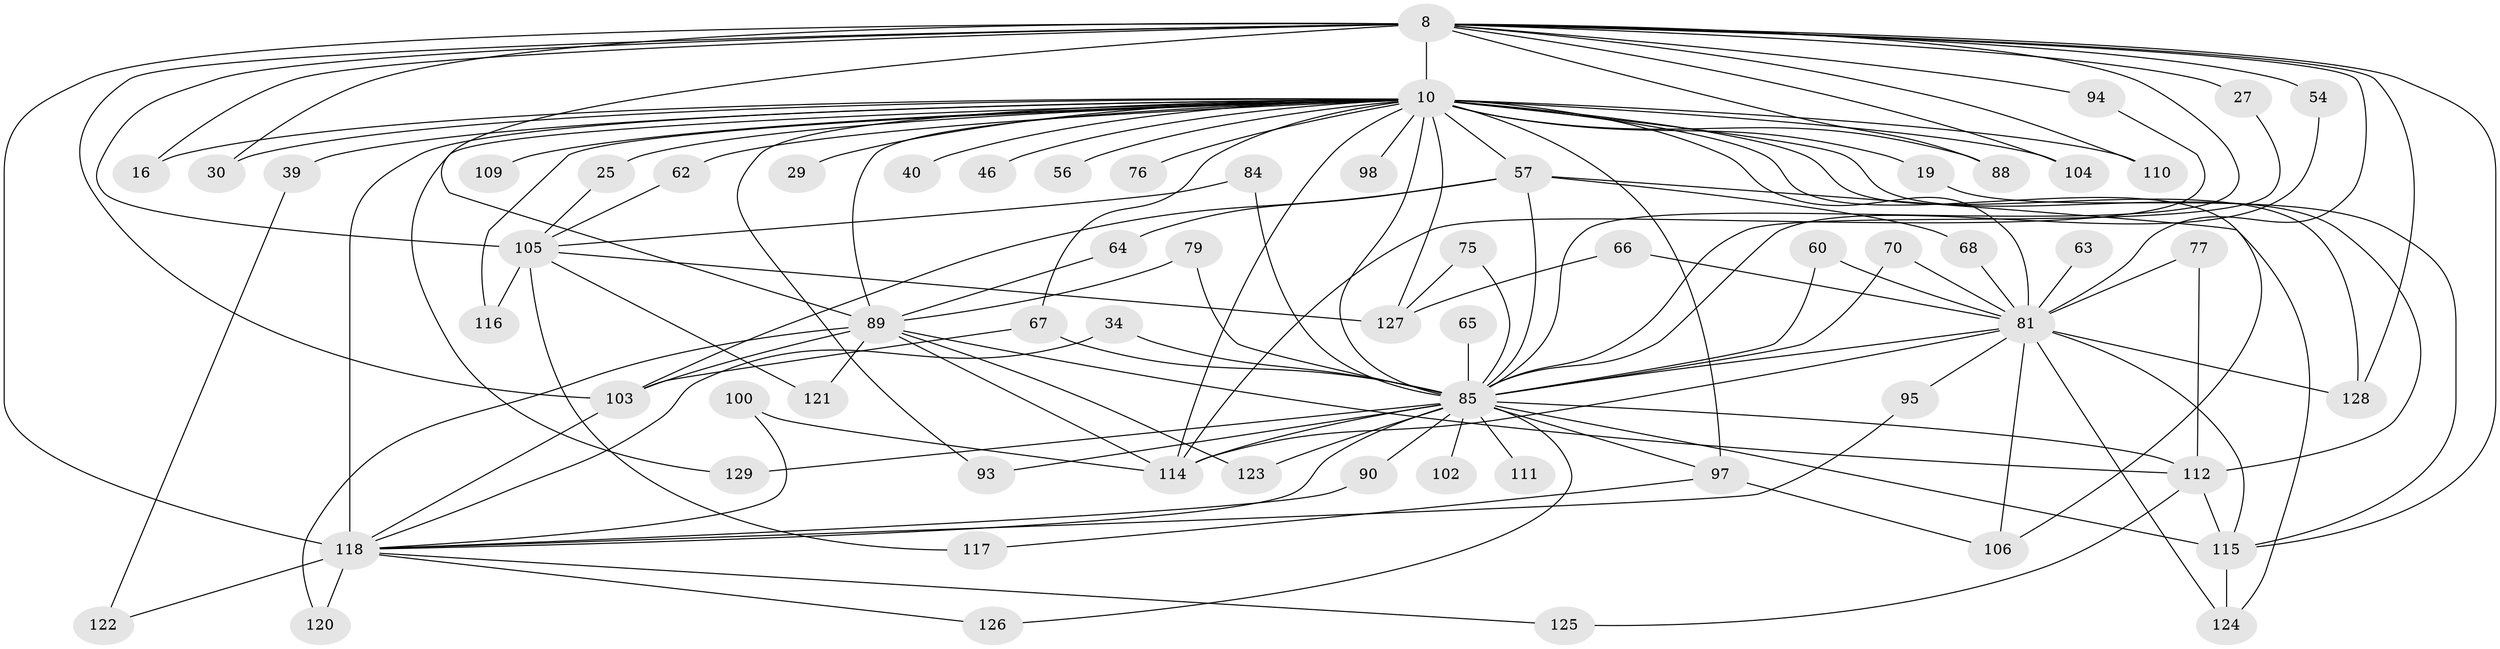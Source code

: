 // original degree distribution, {18: 0.007751937984496124, 28: 0.015503875968992248, 25: 0.007751937984496124, 20: 0.015503875968992248, 24: 0.007751937984496124, 21: 0.023255813953488372, 3: 0.1937984496124031, 5: 0.046511627906976744, 11: 0.015503875968992248, 6: 0.023255813953488372, 2: 0.5658914728682171, 7: 0.023255813953488372, 4: 0.05426356589147287}
// Generated by graph-tools (version 1.1) at 2025/49/03/04/25 21:49:13]
// undirected, 64 vertices, 125 edges
graph export_dot {
graph [start="1"]
  node [color=gray90,style=filled];
  8 [super="+6"];
  10 [super="+3+7"];
  16;
  19;
  25;
  27;
  29;
  30;
  34;
  39;
  40;
  46;
  54;
  56;
  57 [super="+12"];
  60;
  62;
  63;
  64;
  65;
  66;
  67 [super="+52"];
  68;
  70;
  75;
  76 [super="+24"];
  77;
  79;
  81 [super="+9+23+32+51"];
  84;
  85 [super="+73+5"];
  88;
  89 [super="+59+61"];
  90;
  93;
  94;
  95 [super="+31"];
  97 [super="+53+96"];
  98;
  100;
  102;
  103 [super="+35+41+92"];
  104;
  105 [super="+71+14+49"];
  106 [super="+80"];
  109;
  110;
  111;
  112 [super="+22+69"];
  114 [super="+82"];
  115 [super="+78+58+91"];
  116;
  117;
  118 [super="+72+113+101+36+83"];
  120;
  121;
  122;
  123 [super="+99"];
  124 [super="+107"];
  125;
  126;
  127 [super="+37+119"];
  128 [super="+33+108+38"];
  129 [super="+48"];
  8 -- 10 [weight=8];
  8 -- 54;
  8 -- 88;
  8 -- 104;
  8 -- 105 [weight=6];
  8 -- 110;
  8 -- 16;
  8 -- 27;
  8 -- 94;
  8 -- 30;
  8 -- 115;
  8 -- 81 [weight=4];
  8 -- 89 [weight=2];
  8 -- 85 [weight=4];
  8 -- 128 [weight=2];
  8 -- 118 [weight=4];
  8 -- 103;
  10 -- 30;
  10 -- 40 [weight=2];
  10 -- 81 [weight=12];
  10 -- 89 [weight=4];
  10 -- 109 [weight=2];
  10 -- 112 [weight=3];
  10 -- 129 [weight=2];
  10 -- 76 [weight=2];
  10 -- 16;
  10 -- 19 [weight=2];
  10 -- 25;
  10 -- 29 [weight=2];
  10 -- 46 [weight=2];
  10 -- 114;
  10 -- 56 [weight=2];
  10 -- 57 [weight=2];
  10 -- 127 [weight=4];
  10 -- 39 [weight=2];
  10 -- 62;
  10 -- 88;
  10 -- 93;
  10 -- 97 [weight=4];
  10 -- 98 [weight=2];
  10 -- 104;
  10 -- 110;
  10 -- 116;
  10 -- 118 [weight=8];
  10 -- 85 [weight=10];
  10 -- 128 [weight=2];
  10 -- 67;
  10 -- 106;
  19 -- 115;
  25 -- 105;
  27 -- 85;
  34 -- 85;
  34 -- 118;
  39 -- 122;
  54 -- 85;
  57 -- 64;
  57 -- 103 [weight=3];
  57 -- 68;
  57 -- 85;
  57 -- 124;
  60 -- 81;
  60 -- 85;
  62 -- 105;
  63 -- 81 [weight=2];
  64 -- 89;
  65 -- 85 [weight=2];
  66 -- 127;
  66 -- 81;
  67 -- 85;
  67 -- 103;
  68 -- 81;
  70 -- 81;
  70 -- 85;
  75 -- 127;
  75 -- 85;
  77 -- 112;
  77 -- 81;
  79 -- 89;
  79 -- 85;
  81 -- 85 [weight=6];
  81 -- 124;
  81 -- 128;
  81 -- 106;
  81 -- 95;
  81 -- 114;
  81 -- 115;
  84 -- 85;
  84 -- 105;
  85 -- 111 [weight=2];
  85 -- 97 [weight=2];
  85 -- 90;
  85 -- 129 [weight=2];
  85 -- 93;
  85 -- 102 [weight=2];
  85 -- 123;
  85 -- 126;
  85 -- 112;
  85 -- 118;
  85 -- 115 [weight=2];
  85 -- 114;
  89 -- 112;
  89 -- 120;
  89 -- 121;
  89 -- 123 [weight=2];
  89 -- 103;
  89 -- 114;
  90 -- 118;
  94 -- 114;
  95 -- 118;
  97 -- 106;
  97 -- 117;
  100 -- 118;
  100 -- 114;
  103 -- 118;
  105 -- 117;
  105 -- 127;
  105 -- 121;
  105 -- 116;
  112 -- 125;
  112 -- 115;
  115 -- 124;
  118 -- 126;
  118 -- 122;
  118 -- 120;
  118 -- 125;
}
